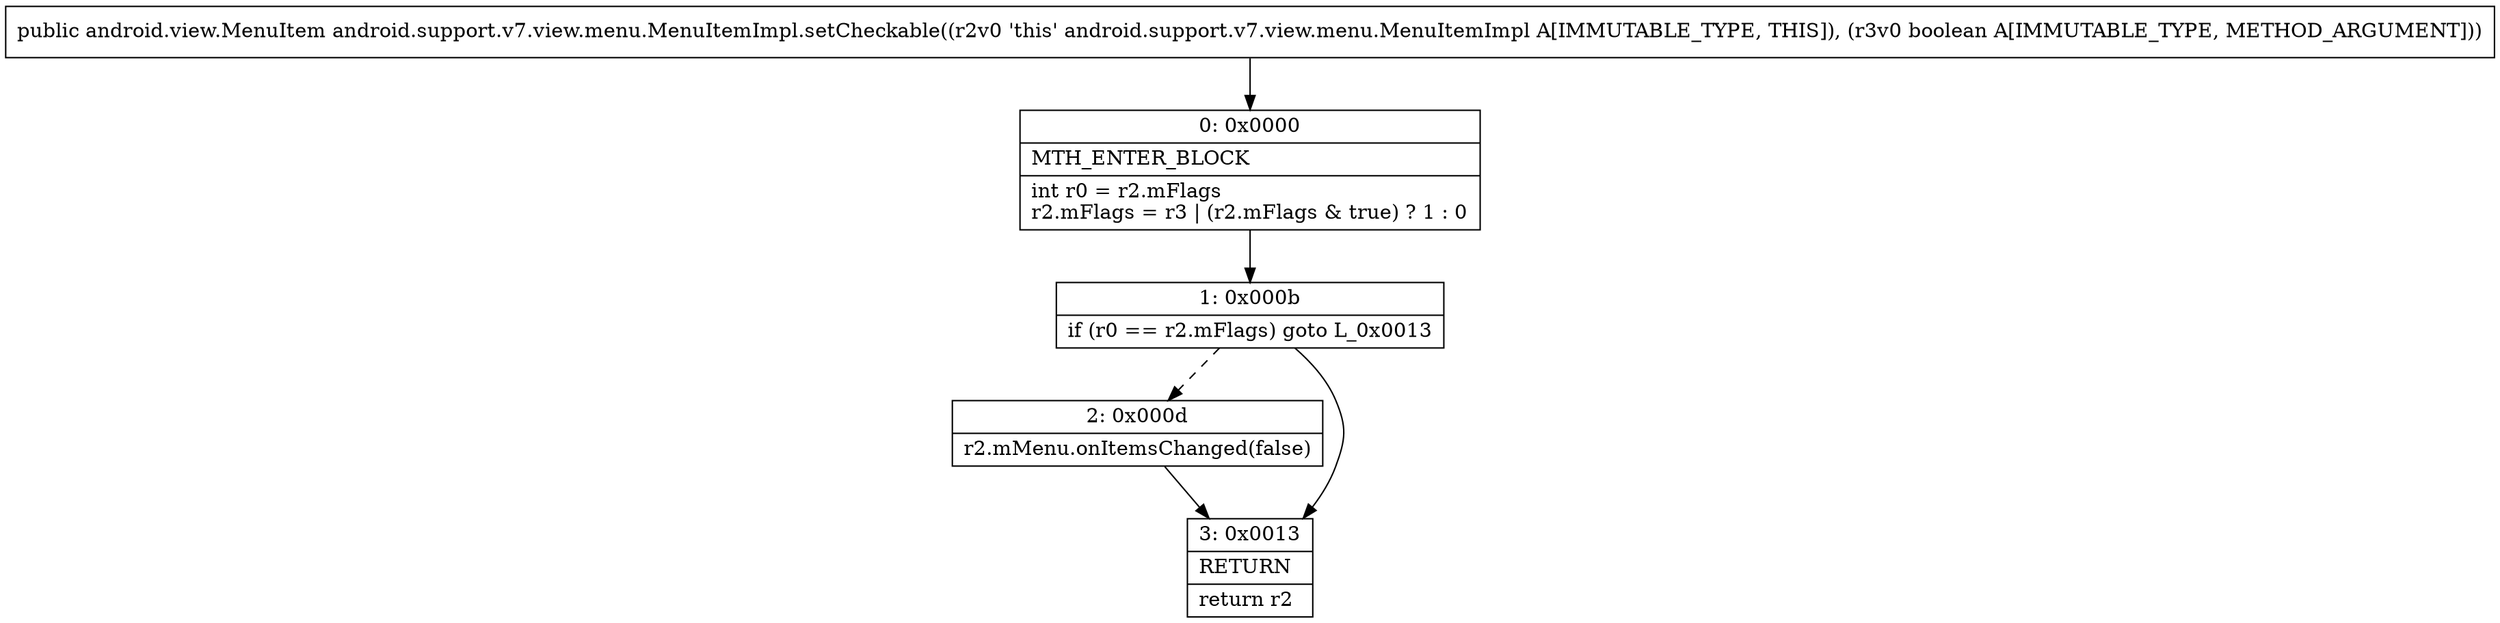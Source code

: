 digraph "CFG forandroid.support.v7.view.menu.MenuItemImpl.setCheckable(Z)Landroid\/view\/MenuItem;" {
Node_0 [shape=record,label="{0\:\ 0x0000|MTH_ENTER_BLOCK\l|int r0 = r2.mFlags\lr2.mFlags = r3 \| (r2.mFlags & true) ? 1 : 0\l}"];
Node_1 [shape=record,label="{1\:\ 0x000b|if (r0 == r2.mFlags) goto L_0x0013\l}"];
Node_2 [shape=record,label="{2\:\ 0x000d|r2.mMenu.onItemsChanged(false)\l}"];
Node_3 [shape=record,label="{3\:\ 0x0013|RETURN\l|return r2\l}"];
MethodNode[shape=record,label="{public android.view.MenuItem android.support.v7.view.menu.MenuItemImpl.setCheckable((r2v0 'this' android.support.v7.view.menu.MenuItemImpl A[IMMUTABLE_TYPE, THIS]), (r3v0 boolean A[IMMUTABLE_TYPE, METHOD_ARGUMENT])) }"];
MethodNode -> Node_0;
Node_0 -> Node_1;
Node_1 -> Node_2[style=dashed];
Node_1 -> Node_3;
Node_2 -> Node_3;
}

